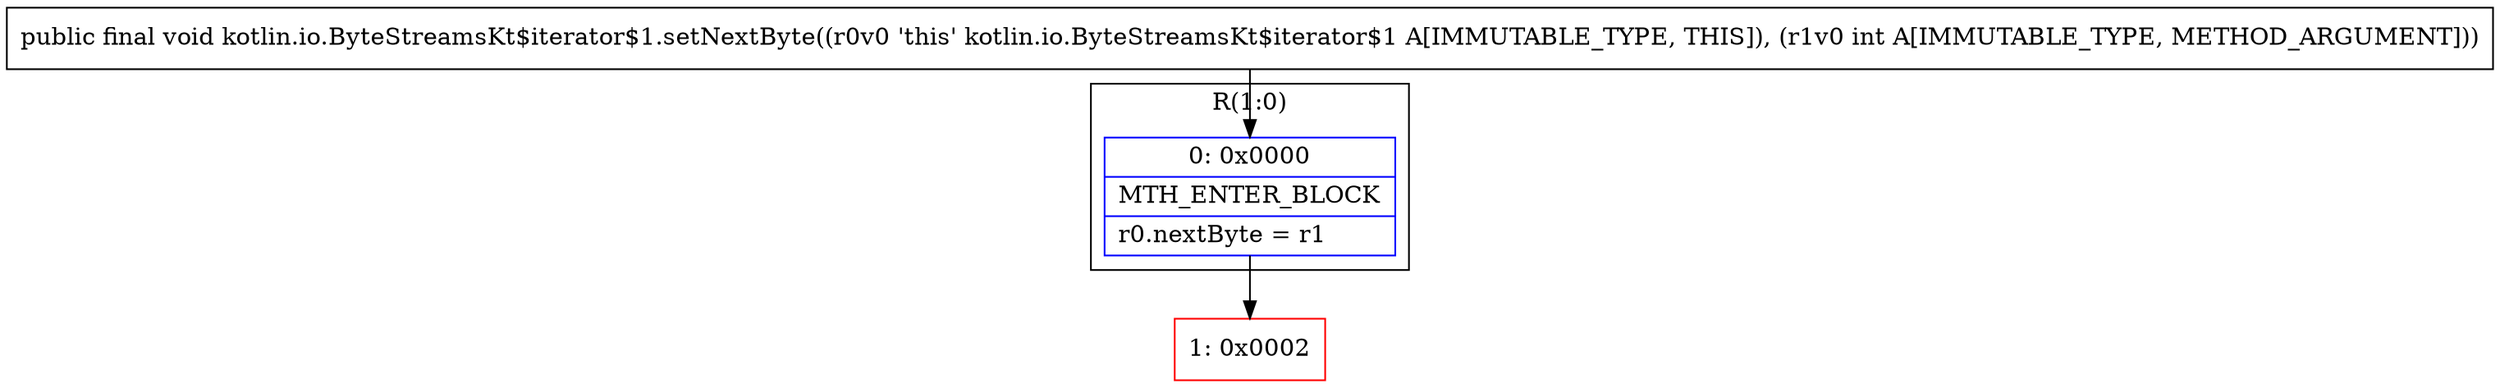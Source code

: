 digraph "CFG forkotlin.io.ByteStreamsKt$iterator$1.setNextByte(I)V" {
subgraph cluster_Region_895409652 {
label = "R(1:0)";
node [shape=record,color=blue];
Node_0 [shape=record,label="{0\:\ 0x0000|MTH_ENTER_BLOCK\l|r0.nextByte = r1\l}"];
}
Node_1 [shape=record,color=red,label="{1\:\ 0x0002}"];
MethodNode[shape=record,label="{public final void kotlin.io.ByteStreamsKt$iterator$1.setNextByte((r0v0 'this' kotlin.io.ByteStreamsKt$iterator$1 A[IMMUTABLE_TYPE, THIS]), (r1v0 int A[IMMUTABLE_TYPE, METHOD_ARGUMENT])) }"];
MethodNode -> Node_0;
Node_0 -> Node_1;
}

